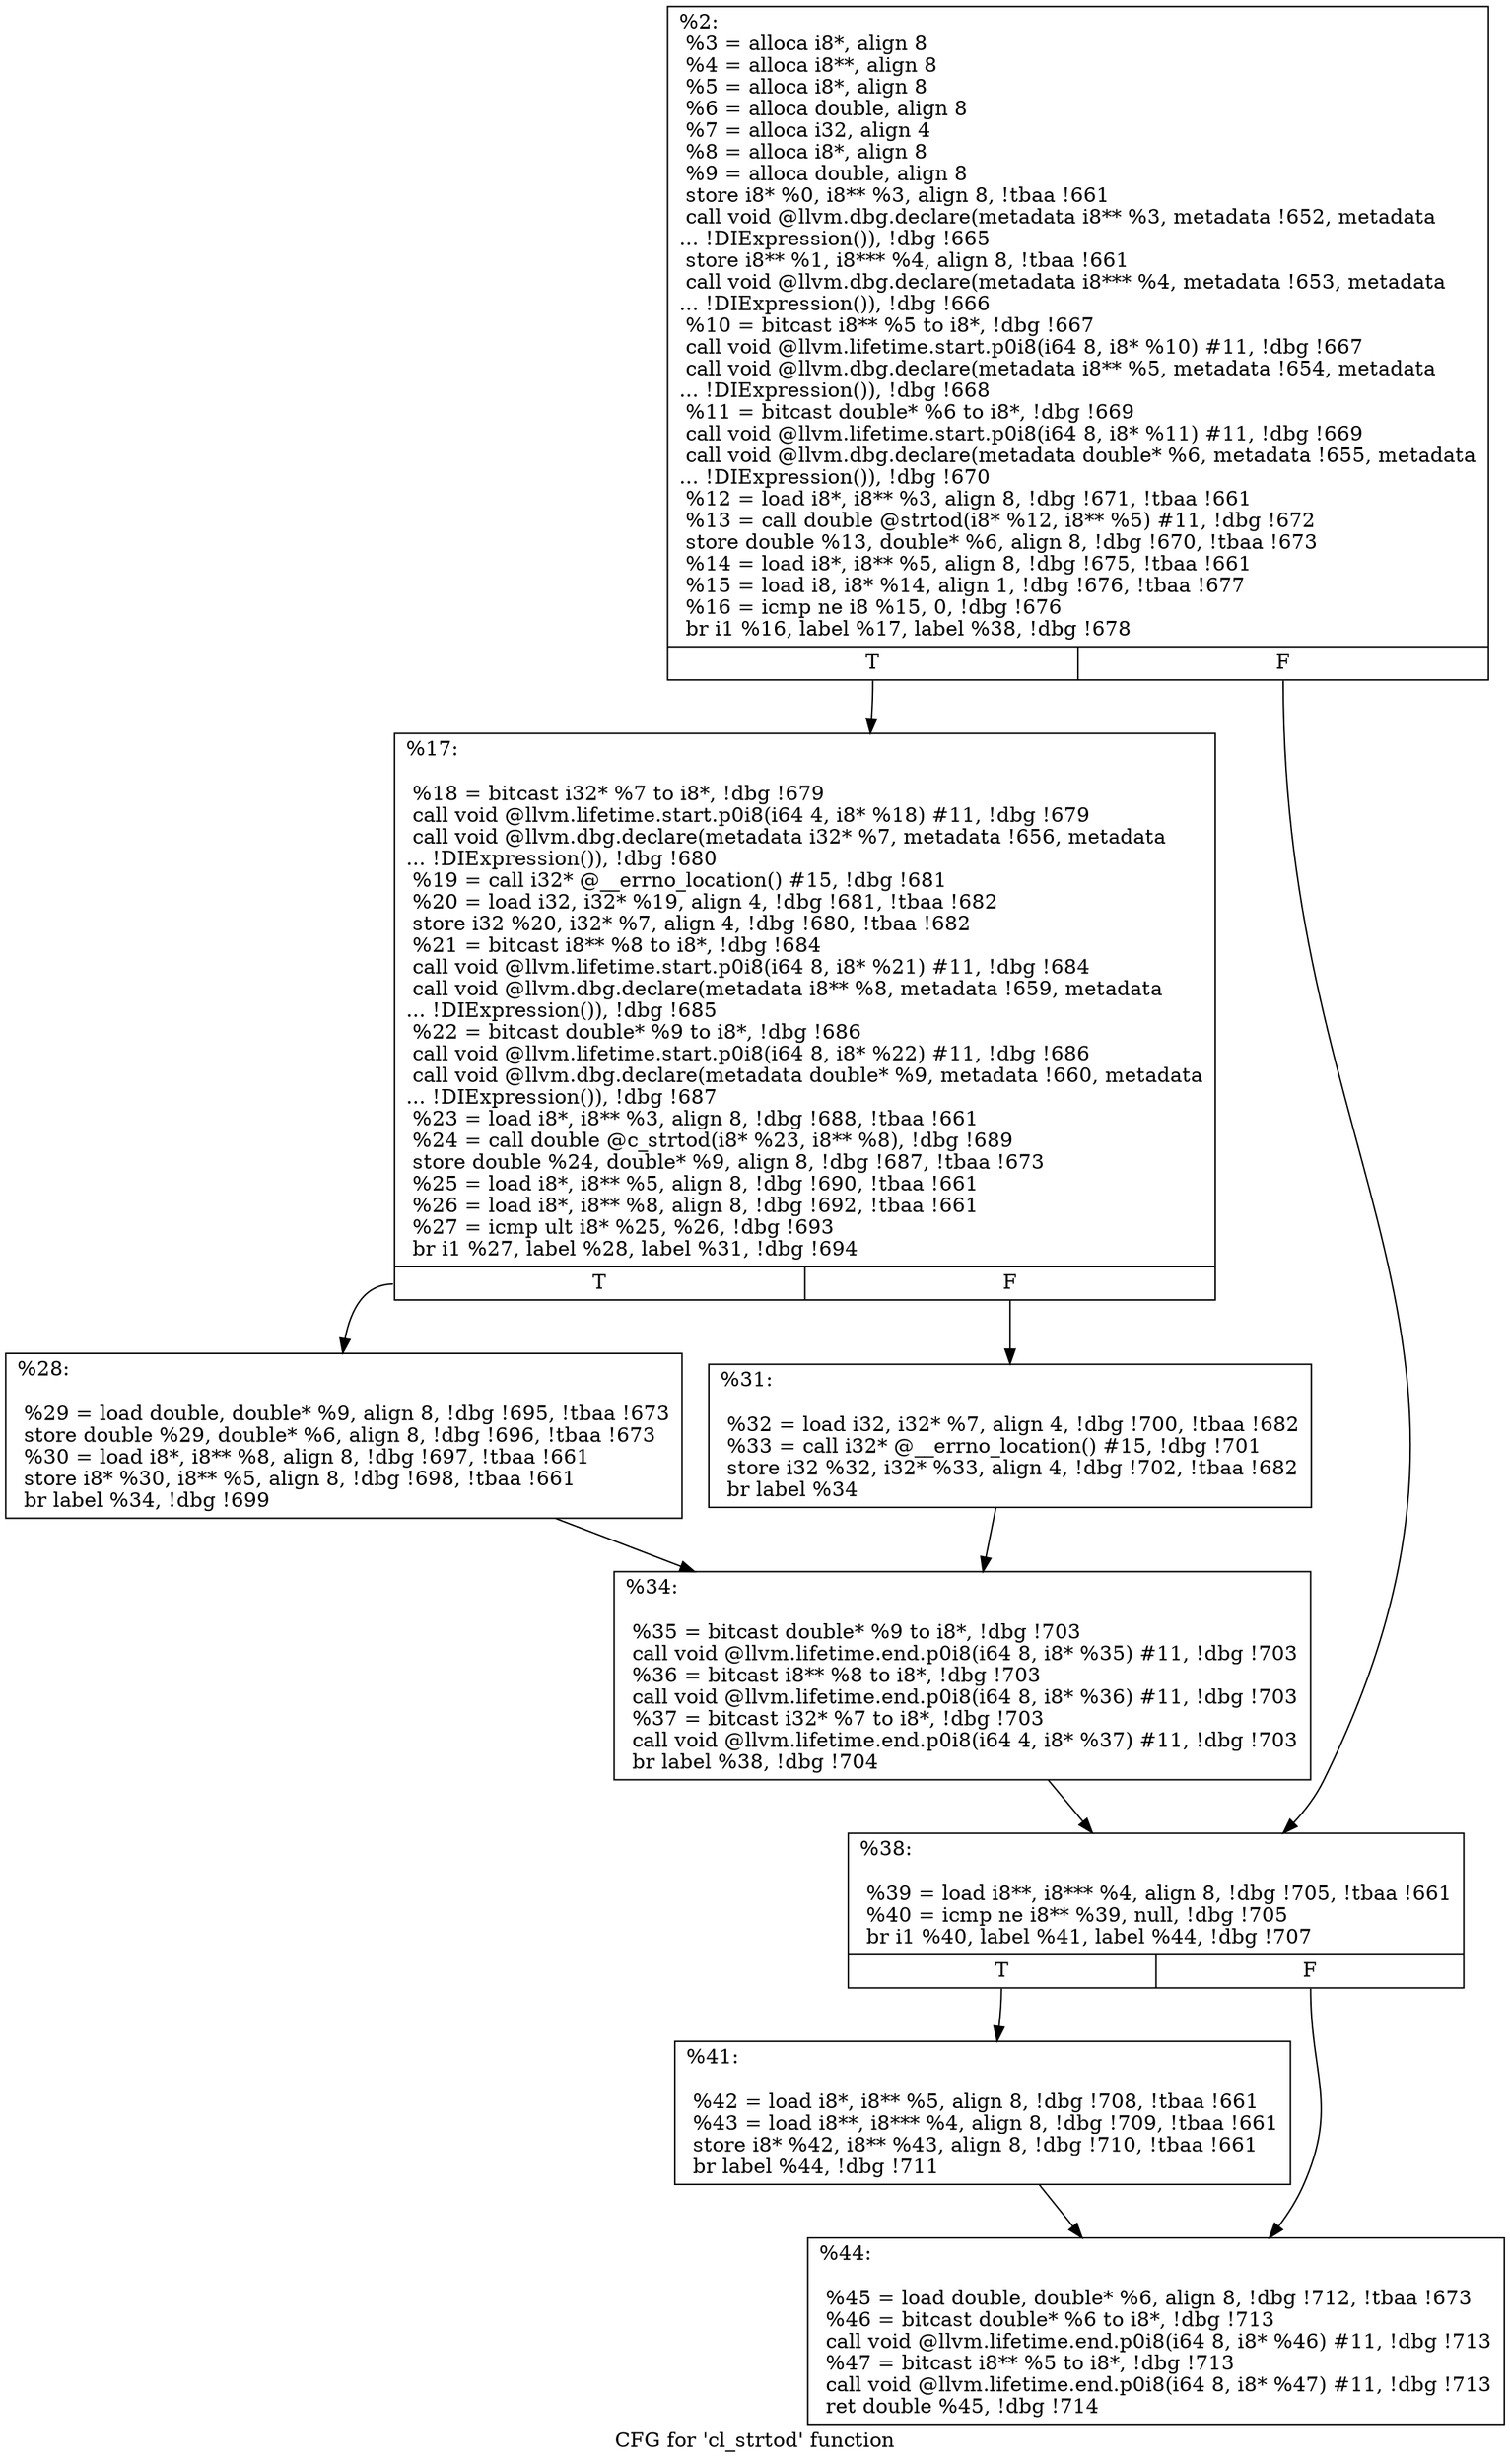 digraph "CFG for 'cl_strtod' function" {
	label="CFG for 'cl_strtod' function";

	Node0x24b6270 [shape=record,label="{%2:\l  %3 = alloca i8*, align 8\l  %4 = alloca i8**, align 8\l  %5 = alloca i8*, align 8\l  %6 = alloca double, align 8\l  %7 = alloca i32, align 4\l  %8 = alloca i8*, align 8\l  %9 = alloca double, align 8\l  store i8* %0, i8** %3, align 8, !tbaa !661\l  call void @llvm.dbg.declare(metadata i8** %3, metadata !652, metadata\l... !DIExpression()), !dbg !665\l  store i8** %1, i8*** %4, align 8, !tbaa !661\l  call void @llvm.dbg.declare(metadata i8*** %4, metadata !653, metadata\l... !DIExpression()), !dbg !666\l  %10 = bitcast i8** %5 to i8*, !dbg !667\l  call void @llvm.lifetime.start.p0i8(i64 8, i8* %10) #11, !dbg !667\l  call void @llvm.dbg.declare(metadata i8** %5, metadata !654, metadata\l... !DIExpression()), !dbg !668\l  %11 = bitcast double* %6 to i8*, !dbg !669\l  call void @llvm.lifetime.start.p0i8(i64 8, i8* %11) #11, !dbg !669\l  call void @llvm.dbg.declare(metadata double* %6, metadata !655, metadata\l... !DIExpression()), !dbg !670\l  %12 = load i8*, i8** %3, align 8, !dbg !671, !tbaa !661\l  %13 = call double @strtod(i8* %12, i8** %5) #11, !dbg !672\l  store double %13, double* %6, align 8, !dbg !670, !tbaa !673\l  %14 = load i8*, i8** %5, align 8, !dbg !675, !tbaa !661\l  %15 = load i8, i8* %14, align 1, !dbg !676, !tbaa !677\l  %16 = icmp ne i8 %15, 0, !dbg !676\l  br i1 %16, label %17, label %38, !dbg !678\l|{<s0>T|<s1>F}}"];
	Node0x24b6270:s0 -> Node0x24b6320;
	Node0x24b6270:s1 -> Node0x24b6460;
	Node0x24b6320 [shape=record,label="{%17:\l\l  %18 = bitcast i32* %7 to i8*, !dbg !679\l  call void @llvm.lifetime.start.p0i8(i64 4, i8* %18) #11, !dbg !679\l  call void @llvm.dbg.declare(metadata i32* %7, metadata !656, metadata\l... !DIExpression()), !dbg !680\l  %19 = call i32* @__errno_location() #15, !dbg !681\l  %20 = load i32, i32* %19, align 4, !dbg !681, !tbaa !682\l  store i32 %20, i32* %7, align 4, !dbg !680, !tbaa !682\l  %21 = bitcast i8** %8 to i8*, !dbg !684\l  call void @llvm.lifetime.start.p0i8(i64 8, i8* %21) #11, !dbg !684\l  call void @llvm.dbg.declare(metadata i8** %8, metadata !659, metadata\l... !DIExpression()), !dbg !685\l  %22 = bitcast double* %9 to i8*, !dbg !686\l  call void @llvm.lifetime.start.p0i8(i64 8, i8* %22) #11, !dbg !686\l  call void @llvm.dbg.declare(metadata double* %9, metadata !660, metadata\l... !DIExpression()), !dbg !687\l  %23 = load i8*, i8** %3, align 8, !dbg !688, !tbaa !661\l  %24 = call double @c_strtod(i8* %23, i8** %8), !dbg !689\l  store double %24, double* %9, align 8, !dbg !687, !tbaa !673\l  %25 = load i8*, i8** %5, align 8, !dbg !690, !tbaa !661\l  %26 = load i8*, i8** %8, align 8, !dbg !692, !tbaa !661\l  %27 = icmp ult i8* %25, %26, !dbg !693\l  br i1 %27, label %28, label %31, !dbg !694\l|{<s0>T|<s1>F}}"];
	Node0x24b6320:s0 -> Node0x24b6370;
	Node0x24b6320:s1 -> Node0x24b63c0;
	Node0x24b6370 [shape=record,label="{%28:\l\l  %29 = load double, double* %9, align 8, !dbg !695, !tbaa !673\l  store double %29, double* %6, align 8, !dbg !696, !tbaa !673\l  %30 = load i8*, i8** %8, align 8, !dbg !697, !tbaa !661\l  store i8* %30, i8** %5, align 8, !dbg !698, !tbaa !661\l  br label %34, !dbg !699\l}"];
	Node0x24b6370 -> Node0x24b6410;
	Node0x24b63c0 [shape=record,label="{%31:\l\l  %32 = load i32, i32* %7, align 4, !dbg !700, !tbaa !682\l  %33 = call i32* @__errno_location() #15, !dbg !701\l  store i32 %32, i32* %33, align 4, !dbg !702, !tbaa !682\l  br label %34\l}"];
	Node0x24b63c0 -> Node0x24b6410;
	Node0x24b6410 [shape=record,label="{%34:\l\l  %35 = bitcast double* %9 to i8*, !dbg !703\l  call void @llvm.lifetime.end.p0i8(i64 8, i8* %35) #11, !dbg !703\l  %36 = bitcast i8** %8 to i8*, !dbg !703\l  call void @llvm.lifetime.end.p0i8(i64 8, i8* %36) #11, !dbg !703\l  %37 = bitcast i32* %7 to i8*, !dbg !703\l  call void @llvm.lifetime.end.p0i8(i64 4, i8* %37) #11, !dbg !703\l  br label %38, !dbg !704\l}"];
	Node0x24b6410 -> Node0x24b6460;
	Node0x24b6460 [shape=record,label="{%38:\l\l  %39 = load i8**, i8*** %4, align 8, !dbg !705, !tbaa !661\l  %40 = icmp ne i8** %39, null, !dbg !705\l  br i1 %40, label %41, label %44, !dbg !707\l|{<s0>T|<s1>F}}"];
	Node0x24b6460:s0 -> Node0x24b64b0;
	Node0x24b6460:s1 -> Node0x24b6500;
	Node0x24b64b0 [shape=record,label="{%41:\l\l  %42 = load i8*, i8** %5, align 8, !dbg !708, !tbaa !661\l  %43 = load i8**, i8*** %4, align 8, !dbg !709, !tbaa !661\l  store i8* %42, i8** %43, align 8, !dbg !710, !tbaa !661\l  br label %44, !dbg !711\l}"];
	Node0x24b64b0 -> Node0x24b6500;
	Node0x24b6500 [shape=record,label="{%44:\l\l  %45 = load double, double* %6, align 8, !dbg !712, !tbaa !673\l  %46 = bitcast double* %6 to i8*, !dbg !713\l  call void @llvm.lifetime.end.p0i8(i64 8, i8* %46) #11, !dbg !713\l  %47 = bitcast i8** %5 to i8*, !dbg !713\l  call void @llvm.lifetime.end.p0i8(i64 8, i8* %47) #11, !dbg !713\l  ret double %45, !dbg !714\l}"];
}
